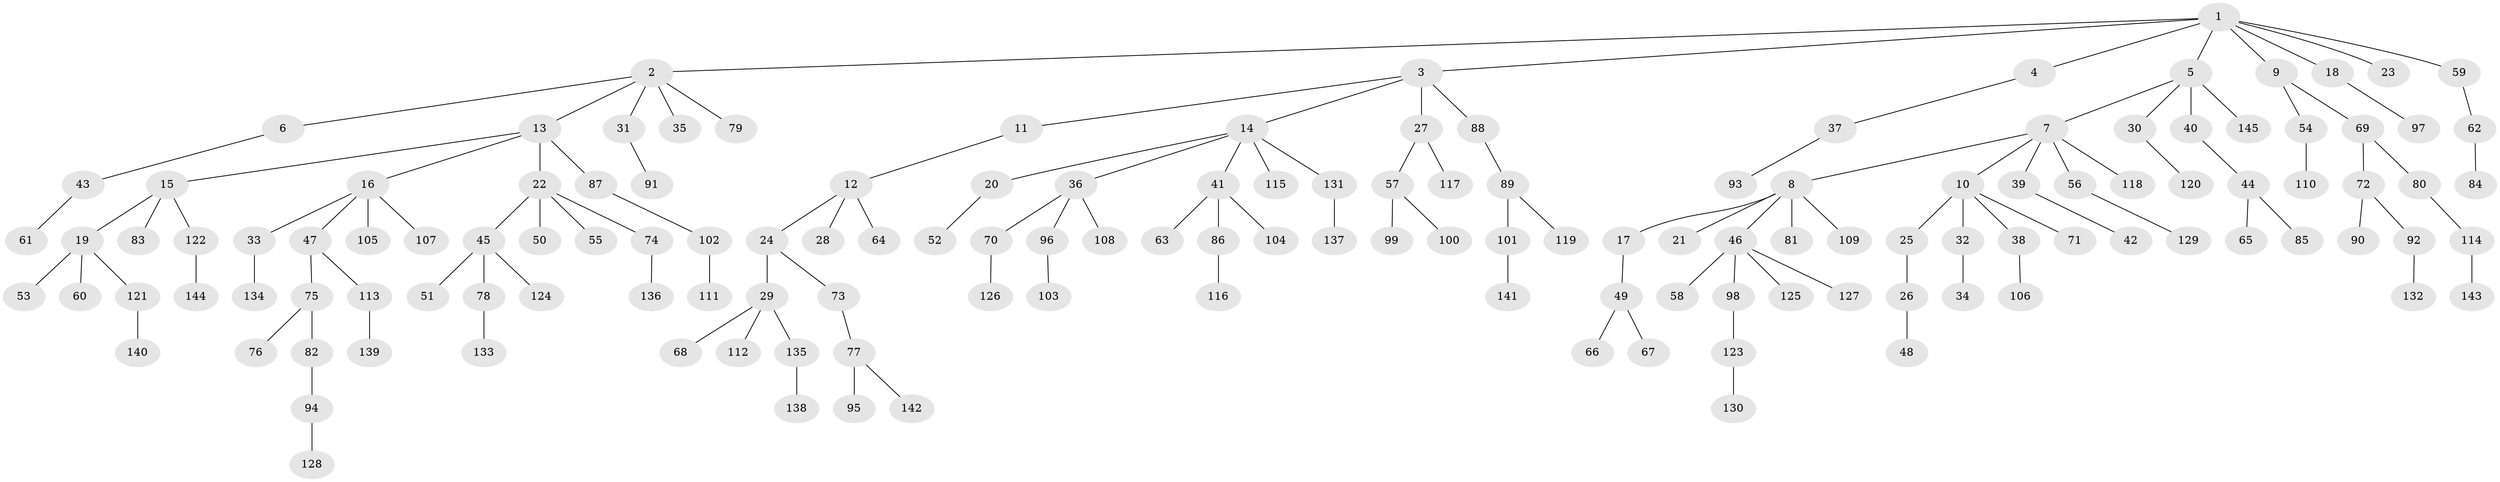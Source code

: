 // coarse degree distribution, {12: 0.017241379310344827, 9: 0.017241379310344827, 2: 0.1724137931034483, 4: 0.017241379310344827, 10: 0.034482758620689655, 3: 0.05172413793103448, 1: 0.6896551724137931}
// Generated by graph-tools (version 1.1) at 2025/19/03/04/25 18:19:15]
// undirected, 145 vertices, 144 edges
graph export_dot {
graph [start="1"]
  node [color=gray90,style=filled];
  1;
  2;
  3;
  4;
  5;
  6;
  7;
  8;
  9;
  10;
  11;
  12;
  13;
  14;
  15;
  16;
  17;
  18;
  19;
  20;
  21;
  22;
  23;
  24;
  25;
  26;
  27;
  28;
  29;
  30;
  31;
  32;
  33;
  34;
  35;
  36;
  37;
  38;
  39;
  40;
  41;
  42;
  43;
  44;
  45;
  46;
  47;
  48;
  49;
  50;
  51;
  52;
  53;
  54;
  55;
  56;
  57;
  58;
  59;
  60;
  61;
  62;
  63;
  64;
  65;
  66;
  67;
  68;
  69;
  70;
  71;
  72;
  73;
  74;
  75;
  76;
  77;
  78;
  79;
  80;
  81;
  82;
  83;
  84;
  85;
  86;
  87;
  88;
  89;
  90;
  91;
  92;
  93;
  94;
  95;
  96;
  97;
  98;
  99;
  100;
  101;
  102;
  103;
  104;
  105;
  106;
  107;
  108;
  109;
  110;
  111;
  112;
  113;
  114;
  115;
  116;
  117;
  118;
  119;
  120;
  121;
  122;
  123;
  124;
  125;
  126;
  127;
  128;
  129;
  130;
  131;
  132;
  133;
  134;
  135;
  136;
  137;
  138;
  139;
  140;
  141;
  142;
  143;
  144;
  145;
  1 -- 2;
  1 -- 3;
  1 -- 4;
  1 -- 5;
  1 -- 9;
  1 -- 18;
  1 -- 23;
  1 -- 59;
  2 -- 6;
  2 -- 13;
  2 -- 31;
  2 -- 35;
  2 -- 79;
  3 -- 11;
  3 -- 14;
  3 -- 27;
  3 -- 88;
  4 -- 37;
  5 -- 7;
  5 -- 30;
  5 -- 40;
  5 -- 145;
  6 -- 43;
  7 -- 8;
  7 -- 10;
  7 -- 39;
  7 -- 56;
  7 -- 118;
  8 -- 17;
  8 -- 21;
  8 -- 46;
  8 -- 81;
  8 -- 109;
  9 -- 54;
  9 -- 69;
  10 -- 25;
  10 -- 32;
  10 -- 38;
  10 -- 71;
  11 -- 12;
  12 -- 24;
  12 -- 28;
  12 -- 64;
  13 -- 15;
  13 -- 16;
  13 -- 22;
  13 -- 87;
  14 -- 20;
  14 -- 36;
  14 -- 41;
  14 -- 115;
  14 -- 131;
  15 -- 19;
  15 -- 83;
  15 -- 122;
  16 -- 33;
  16 -- 47;
  16 -- 105;
  16 -- 107;
  17 -- 49;
  18 -- 97;
  19 -- 53;
  19 -- 60;
  19 -- 121;
  20 -- 52;
  22 -- 45;
  22 -- 50;
  22 -- 55;
  22 -- 74;
  24 -- 29;
  24 -- 73;
  25 -- 26;
  26 -- 48;
  27 -- 57;
  27 -- 117;
  29 -- 68;
  29 -- 112;
  29 -- 135;
  30 -- 120;
  31 -- 91;
  32 -- 34;
  33 -- 134;
  36 -- 70;
  36 -- 96;
  36 -- 108;
  37 -- 93;
  38 -- 106;
  39 -- 42;
  40 -- 44;
  41 -- 63;
  41 -- 86;
  41 -- 104;
  43 -- 61;
  44 -- 65;
  44 -- 85;
  45 -- 51;
  45 -- 78;
  45 -- 124;
  46 -- 58;
  46 -- 98;
  46 -- 125;
  46 -- 127;
  47 -- 75;
  47 -- 113;
  49 -- 66;
  49 -- 67;
  54 -- 110;
  56 -- 129;
  57 -- 99;
  57 -- 100;
  59 -- 62;
  62 -- 84;
  69 -- 72;
  69 -- 80;
  70 -- 126;
  72 -- 90;
  72 -- 92;
  73 -- 77;
  74 -- 136;
  75 -- 76;
  75 -- 82;
  77 -- 95;
  77 -- 142;
  78 -- 133;
  80 -- 114;
  82 -- 94;
  86 -- 116;
  87 -- 102;
  88 -- 89;
  89 -- 101;
  89 -- 119;
  92 -- 132;
  94 -- 128;
  96 -- 103;
  98 -- 123;
  101 -- 141;
  102 -- 111;
  113 -- 139;
  114 -- 143;
  121 -- 140;
  122 -- 144;
  123 -- 130;
  131 -- 137;
  135 -- 138;
}
